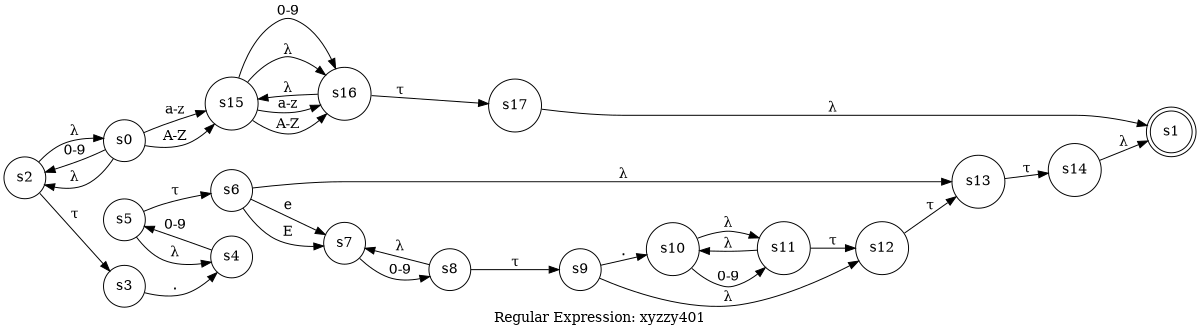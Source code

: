 digraph finite_state_machine {
	label="Regular Expression: xyzzy401";
	rankdir=LR;
	size="8,5"
	node [shape = doublecircle]; s1;
	node [shape = circle];
	s0 -> s2 [ label = "0-9" ];
	s0 -> s2 [ label = "λ" ];
	s0 -> s15 [ label = "a-z" ];
	s0 -> s15 [ label = "A-Z" ];
	s2 -> s0 [ label = "λ" ];
	s2 -> s3 [ label = "τ" ];
	s3 -> s4 [ label = "." ];
	s4 -> s5 [ label = "0-9" ];
	s5 -> s4 [ label = "λ" ];
	s5 -> s6 [ label = "τ" ];
	s6 -> s7 [ label = "e" ];
	s6 -> s7 [ label = "E" ];
	s6 -> s13 [ label = "λ" ];
	s7 -> s8 [ label = "0-9" ];
	s8 -> s7 [ label = "λ" ];
	s8 -> s9 [ label = "τ" ];
	s9 -> s10 [ label = "." ];
	s9 -> s12 [ label = "λ" ];
	s10 -> s11 [ label = "0-9" ];
	s10 -> s11 [ label = "λ" ];
	s11 -> s10 [ label = "λ" ];
	s11 -> s12 [ label = "τ" ];
	s12 -> s13 [ label = "τ" ];
	s13 -> s14 [ label = "τ" ];
	s14 -> s1 [ label = "λ" ];
	s15 -> s16 [ label = "a-z" ];
	s15 -> s16 [ label = "A-Z" ];
	s15 -> s16 [ label = "0-9" ];
	s15 -> s16 [ label = "λ" ];
	s16 -> s15 [ label = "λ" ];
	s16 -> s17 [ label = "τ" ];
	s17 -> s1 [ label = "λ" ];
}
